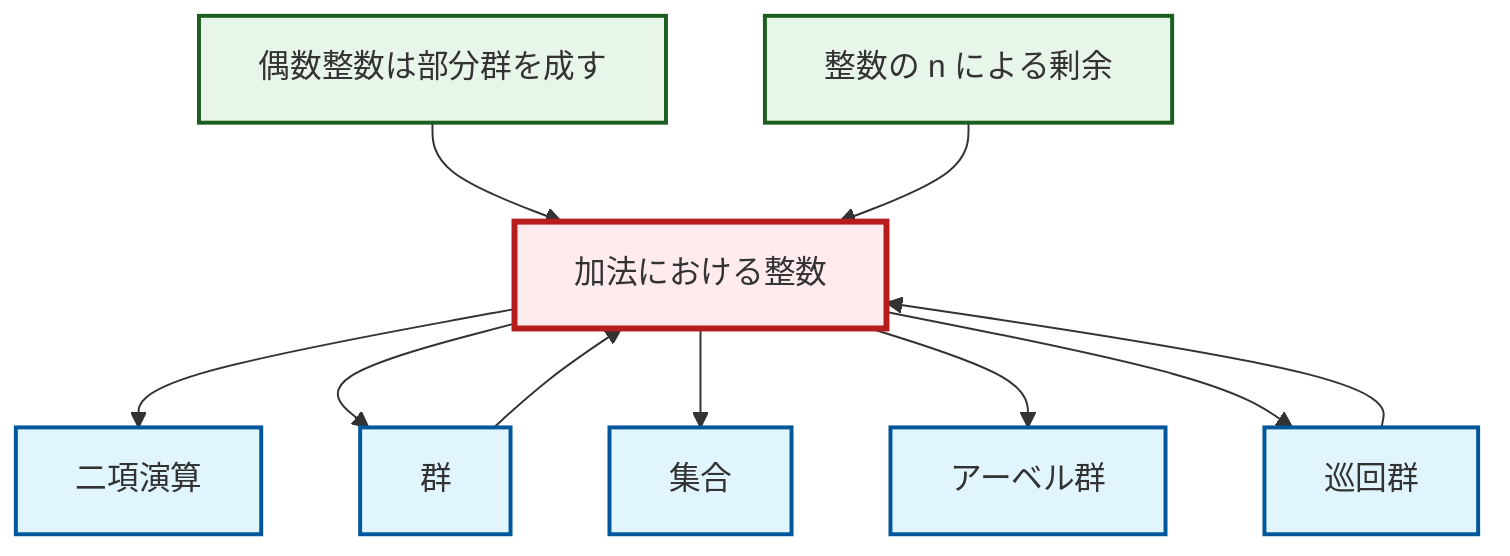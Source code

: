graph TD
    classDef definition fill:#e1f5fe,stroke:#01579b,stroke-width:2px
    classDef theorem fill:#f3e5f5,stroke:#4a148c,stroke-width:2px
    classDef axiom fill:#fff3e0,stroke:#e65100,stroke-width:2px
    classDef example fill:#e8f5e9,stroke:#1b5e20,stroke-width:2px
    classDef current fill:#ffebee,stroke:#b71c1c,stroke-width:3px
    ex-even-integers-subgroup["偶数整数は部分群を成す"]:::example
    def-set["集合"]:::definition
    def-abelian-group["アーベル群"]:::definition
    def-binary-operation["二項演算"]:::definition
    def-cyclic-group["巡回群"]:::definition
    ex-integers-addition["加法における整数"]:::example
    ex-quotient-integers-mod-n["整数の n による剰余"]:::example
    def-group["群"]:::definition
    ex-integers-addition --> def-binary-operation
    ex-integers-addition --> def-group
    ex-even-integers-subgroup --> ex-integers-addition
    ex-integers-addition --> def-set
    def-cyclic-group --> ex-integers-addition
    ex-integers-addition --> def-abelian-group
    ex-quotient-integers-mod-n --> ex-integers-addition
    def-group --> ex-integers-addition
    ex-integers-addition --> def-cyclic-group
    class ex-integers-addition current